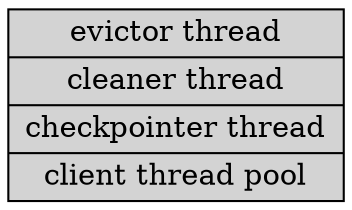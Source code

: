 digraph{
	rankdir=LR;
	node [shape = record, style =filled];   
	edge [style = bold]; 

	threads [label = "evictor thread | cleaner thread | checkpointer thread | client thread pool"]
}